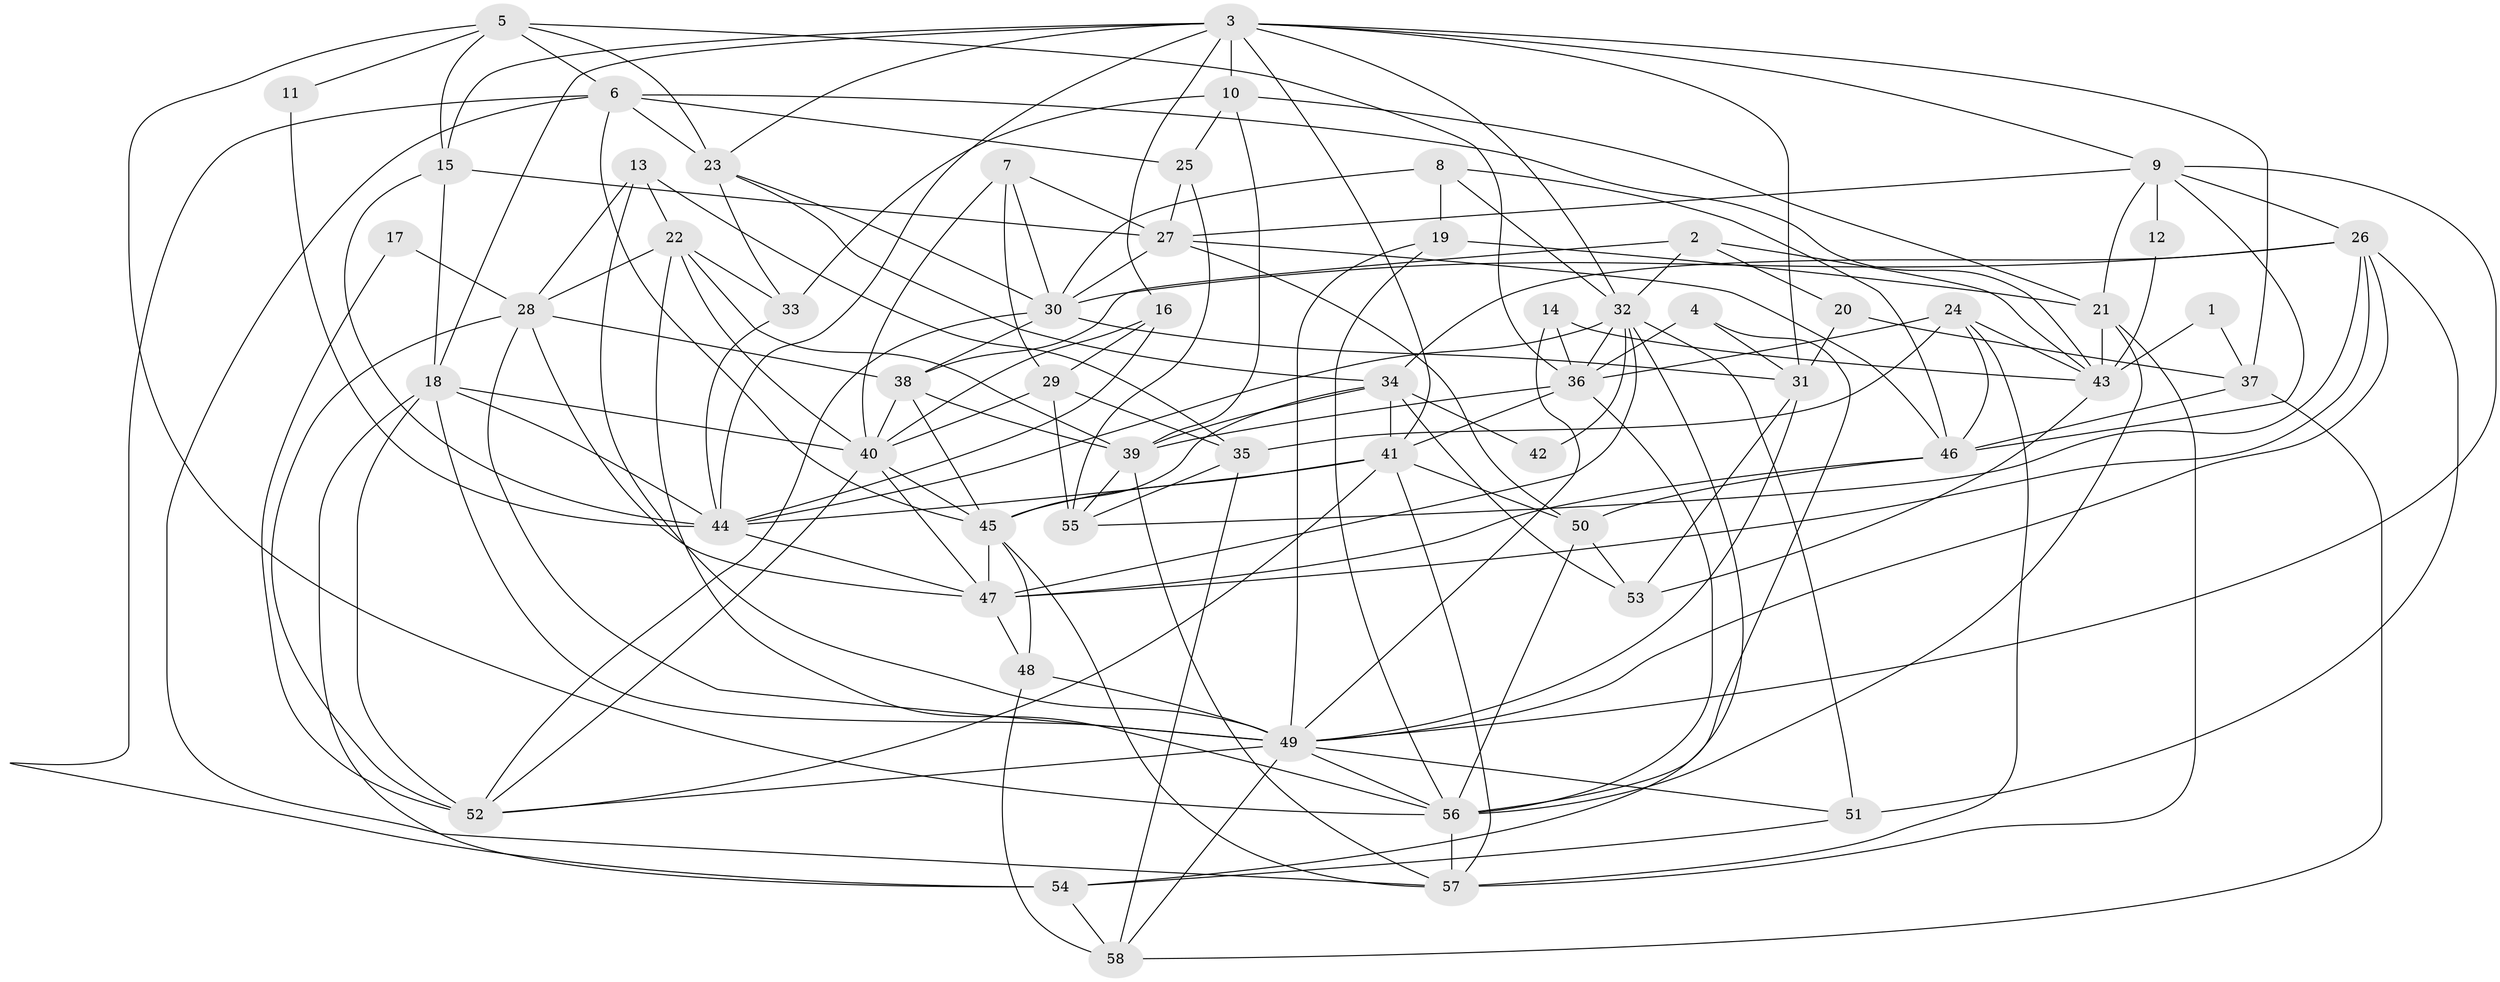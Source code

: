 // original degree distribution, {2: 0.11206896551724138, 5: 0.21551724137931033, 4: 0.2413793103448276, 7: 0.04310344827586207, 3: 0.3103448275862069, 8: 0.017241379310344827, 6: 0.0603448275862069}
// Generated by graph-tools (version 1.1) at 2025/26/03/09/25 03:26:10]
// undirected, 58 vertices, 167 edges
graph export_dot {
graph [start="1"]
  node [color=gray90,style=filled];
  1;
  2;
  3;
  4;
  5;
  6;
  7;
  8;
  9;
  10;
  11;
  12;
  13;
  14;
  15;
  16;
  17;
  18;
  19;
  20;
  21;
  22;
  23;
  24;
  25;
  26;
  27;
  28;
  29;
  30;
  31;
  32;
  33;
  34;
  35;
  36;
  37;
  38;
  39;
  40;
  41;
  42;
  43;
  44;
  45;
  46;
  47;
  48;
  49;
  50;
  51;
  52;
  53;
  54;
  55;
  56;
  57;
  58;
  1 -- 37 [weight=1.0];
  1 -- 43 [weight=1.0];
  2 -- 20 [weight=1.0];
  2 -- 32 [weight=1.0];
  2 -- 38 [weight=1.0];
  2 -- 43 [weight=1.0];
  3 -- 9 [weight=1.0];
  3 -- 10 [weight=1.0];
  3 -- 15 [weight=1.0];
  3 -- 16 [weight=1.0];
  3 -- 18 [weight=1.0];
  3 -- 23 [weight=1.0];
  3 -- 31 [weight=1.0];
  3 -- 32 [weight=1.0];
  3 -- 37 [weight=1.0];
  3 -- 41 [weight=1.0];
  3 -- 44 [weight=1.0];
  4 -- 31 [weight=1.0];
  4 -- 36 [weight=1.0];
  4 -- 56 [weight=1.0];
  5 -- 6 [weight=1.0];
  5 -- 11 [weight=1.0];
  5 -- 15 [weight=1.0];
  5 -- 23 [weight=1.0];
  5 -- 36 [weight=1.0];
  5 -- 56 [weight=1.0];
  6 -- 23 [weight=2.0];
  6 -- 25 [weight=1.0];
  6 -- 43 [weight=1.0];
  6 -- 45 [weight=1.0];
  6 -- 54 [weight=1.0];
  6 -- 57 [weight=1.0];
  7 -- 27 [weight=1.0];
  7 -- 29 [weight=1.0];
  7 -- 30 [weight=1.0];
  7 -- 40 [weight=1.0];
  8 -- 19 [weight=1.0];
  8 -- 30 [weight=1.0];
  8 -- 32 [weight=1.0];
  8 -- 46 [weight=1.0];
  9 -- 12 [weight=1.0];
  9 -- 21 [weight=1.0];
  9 -- 26 [weight=1.0];
  9 -- 27 [weight=1.0];
  9 -- 46 [weight=1.0];
  9 -- 49 [weight=1.0];
  10 -- 21 [weight=1.0];
  10 -- 25 [weight=1.0];
  10 -- 33 [weight=1.0];
  10 -- 39 [weight=1.0];
  11 -- 44 [weight=1.0];
  12 -- 43 [weight=1.0];
  13 -- 22 [weight=1.0];
  13 -- 28 [weight=1.0];
  13 -- 35 [weight=1.0];
  13 -- 49 [weight=1.0];
  14 -- 36 [weight=1.0];
  14 -- 43 [weight=1.0];
  14 -- 49 [weight=1.0];
  15 -- 18 [weight=1.0];
  15 -- 27 [weight=1.0];
  15 -- 44 [weight=1.0];
  16 -- 29 [weight=1.0];
  16 -- 40 [weight=1.0];
  16 -- 44 [weight=1.0];
  17 -- 28 [weight=1.0];
  17 -- 52 [weight=1.0];
  18 -- 40 [weight=2.0];
  18 -- 44 [weight=1.0];
  18 -- 49 [weight=1.0];
  18 -- 52 [weight=1.0];
  18 -- 54 [weight=1.0];
  19 -- 21 [weight=1.0];
  19 -- 49 [weight=1.0];
  19 -- 56 [weight=1.0];
  20 -- 31 [weight=1.0];
  20 -- 37 [weight=1.0];
  21 -- 43 [weight=1.0];
  21 -- 56 [weight=1.0];
  21 -- 57 [weight=1.0];
  22 -- 28 [weight=1.0];
  22 -- 33 [weight=1.0];
  22 -- 39 [weight=1.0];
  22 -- 40 [weight=1.0];
  22 -- 56 [weight=1.0];
  23 -- 30 [weight=1.0];
  23 -- 33 [weight=1.0];
  23 -- 34 [weight=1.0];
  24 -- 35 [weight=1.0];
  24 -- 36 [weight=1.0];
  24 -- 43 [weight=1.0];
  24 -- 46 [weight=1.0];
  24 -- 57 [weight=1.0];
  25 -- 27 [weight=1.0];
  25 -- 55 [weight=1.0];
  26 -- 30 [weight=1.0];
  26 -- 34 [weight=1.0];
  26 -- 47 [weight=1.0];
  26 -- 49 [weight=1.0];
  26 -- 51 [weight=1.0];
  26 -- 55 [weight=1.0];
  27 -- 30 [weight=1.0];
  27 -- 46 [weight=1.0];
  27 -- 50 [weight=1.0];
  28 -- 38 [weight=1.0];
  28 -- 47 [weight=1.0];
  28 -- 49 [weight=1.0];
  28 -- 52 [weight=1.0];
  29 -- 35 [weight=1.0];
  29 -- 40 [weight=1.0];
  29 -- 55 [weight=1.0];
  30 -- 31 [weight=1.0];
  30 -- 38 [weight=1.0];
  30 -- 52 [weight=1.0];
  31 -- 49 [weight=1.0];
  31 -- 53 [weight=1.0];
  32 -- 36 [weight=1.0];
  32 -- 42 [weight=1.0];
  32 -- 44 [weight=1.0];
  32 -- 47 [weight=2.0];
  32 -- 51 [weight=1.0];
  32 -- 54 [weight=1.0];
  33 -- 44 [weight=1.0];
  34 -- 39 [weight=1.0];
  34 -- 41 [weight=1.0];
  34 -- 42 [weight=1.0];
  34 -- 45 [weight=1.0];
  34 -- 53 [weight=1.0];
  35 -- 55 [weight=1.0];
  35 -- 58 [weight=1.0];
  36 -- 39 [weight=1.0];
  36 -- 41 [weight=1.0];
  36 -- 56 [weight=1.0];
  37 -- 46 [weight=1.0];
  37 -- 58 [weight=1.0];
  38 -- 39 [weight=1.0];
  38 -- 40 [weight=1.0];
  38 -- 45 [weight=1.0];
  39 -- 55 [weight=1.0];
  39 -- 57 [weight=1.0];
  40 -- 45 [weight=1.0];
  40 -- 47 [weight=1.0];
  40 -- 52 [weight=1.0];
  41 -- 44 [weight=1.0];
  41 -- 45 [weight=1.0];
  41 -- 50 [weight=1.0];
  41 -- 52 [weight=1.0];
  41 -- 57 [weight=1.0];
  43 -- 53 [weight=1.0];
  44 -- 47 [weight=1.0];
  45 -- 47 [weight=2.0];
  45 -- 48 [weight=1.0];
  45 -- 57 [weight=1.0];
  46 -- 47 [weight=1.0];
  46 -- 50 [weight=1.0];
  47 -- 48 [weight=1.0];
  48 -- 49 [weight=2.0];
  48 -- 58 [weight=1.0];
  49 -- 51 [weight=1.0];
  49 -- 52 [weight=1.0];
  49 -- 56 [weight=1.0];
  49 -- 58 [weight=1.0];
  50 -- 53 [weight=1.0];
  50 -- 56 [weight=1.0];
  51 -- 54 [weight=1.0];
  54 -- 58 [weight=1.0];
  56 -- 57 [weight=1.0];
}
